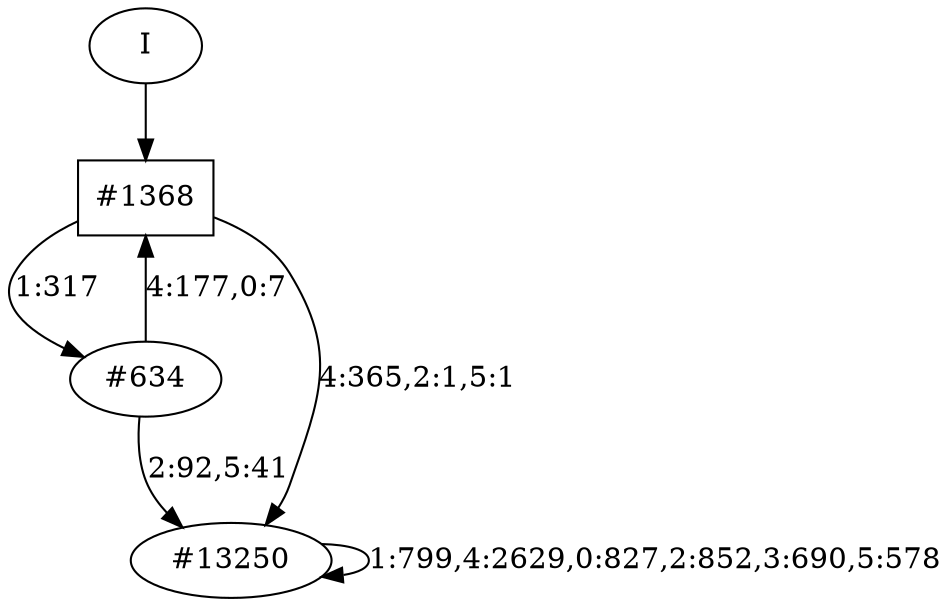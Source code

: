 // produced with flexfringe from git commitd1cf04ada0831d0605a3651971ef9a02091d8823
// dfasat/flexfringe -h=kldistance -d=kl_data -o=experiments/flexfringe_pautomac_study/flexfringe_data/exp6_n5_x0_w1_a1_b1_f1_I0_J0_K0_t1_l0_p0_65dfa -n=5 -x=0 -w=1 -a=1 -b=1 -f=1 -I=0 -J=0 -K=0 -t=1 -l=0 -p=0.65 /Users/nicholasrenninger/Google Drive/Grad School/specification learning/code/DPFA_DTS_product_experiment/dfasatInvestigations/experiments/flexfringe_pautomac_study/flexfringe_data/flexfringe_pautomac_study_train 
digraph DFA {
	0 [label="root" shape=box];
		I -> 0;
	0 [ label="#1368"  ];
		0 -> 1 [label="1:317"  ];
		0 -> 146 [label="4:365,2:1,5:1"  ];
	1 [ label="#634"  ];
		1 -> 0 [label="4:177,0:7"  ];
		1 -> 146 [label="2:92,5:41"  ];
	146 [ label="#13250"  ];
		146 -> 146 [label="1:799,4:2629,0:827,2:852,3:690,5:578"  ];
}
